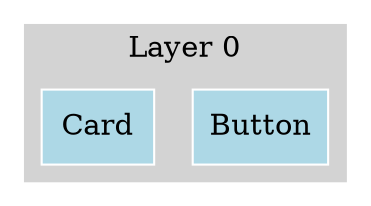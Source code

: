 digraph ComponentGraph {
  rankdir=TB;
  node [shape=box];

  subgraph cluster_layer0 {
    label="Layer 0";
    style=filled;
    color=lightgray;
    node [style=filled,color=white];
    "de801c8f" [label="Button", fillcolor="lightblue"];
    "21eaaa6a" [label="Card", fillcolor="lightblue"];
  }

}